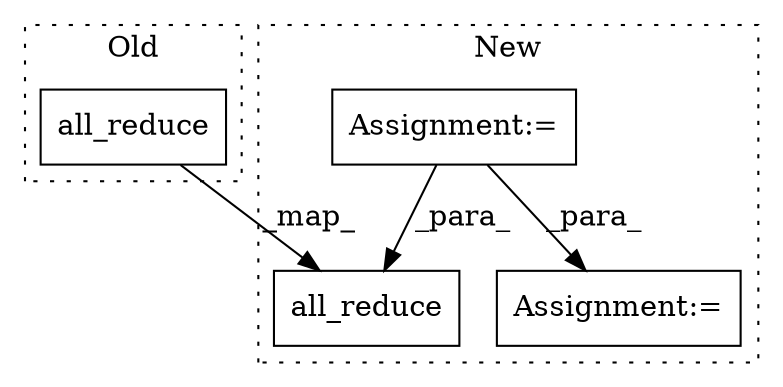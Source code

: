digraph G {
subgraph cluster0 {
1 [label="all_reduce" a="32" s="3126,3180" l="11,1" shape="box"];
label = "Old";
style="dotted";
}
subgraph cluster1 {
2 [label="all_reduce" a="32" s="2974,3032" l="11,1" shape="box"];
3 [label="Assignment:=" a="7" s="2755" l="1" shape="box"];
4 [label="Assignment:=" a="7" s="3110" l="2" shape="box"];
label = "New";
style="dotted";
}
1 -> 2 [label="_map_"];
3 -> 2 [label="_para_"];
3 -> 4 [label="_para_"];
}